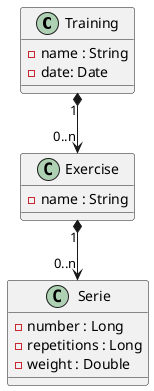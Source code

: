 @startuml
class Training {
  -name : String
  -date: Date
}
class Exercise {
  -name : String
}
class Serie {
  -number : Long
  -repetitions : Long
  -weight : Double
}
Training "1" *--> "0..n" Exercise
Exercise "1" *--> "0..n" Serie
@enduml
